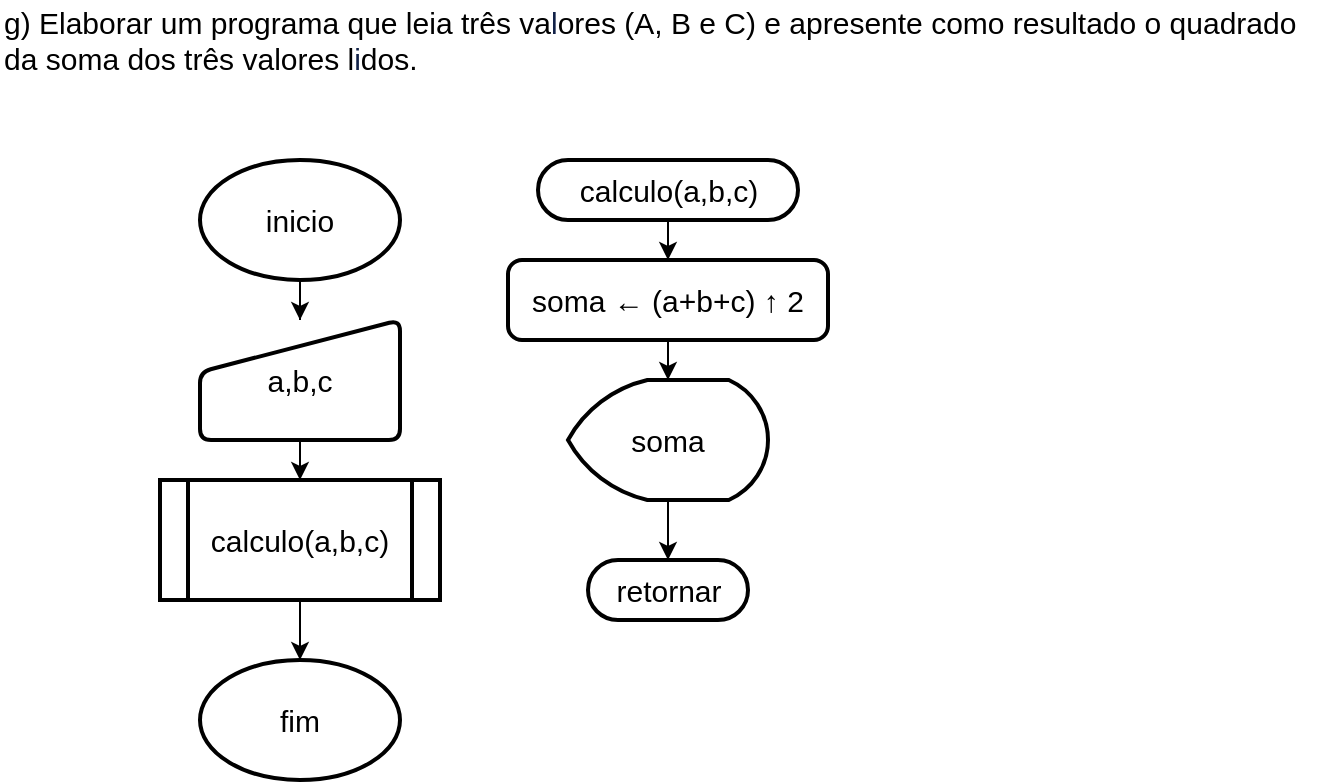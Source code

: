 <mxfile version="19.0.3" type="device"><diagram id="W4zhjbjKQNGenP02MBlL" name="Página-1"><mxGraphModel dx="1102" dy="865" grid="1" gridSize="10" guides="1" tooltips="1" connect="1" arrows="1" fold="1" page="1" pageScale="1" pageWidth="827" pageHeight="1169" math="0" shadow="0"><root><mxCell id="0"/><mxCell id="1" parent="0"/><mxCell id="TMCGMwo7jwROSs4g4wVu-1" value="&lt;span class=&quot;fontstyle0&quot; style=&quot;font-size: 15px;&quot;&gt;g) Elaborar um programa que leia três va&lt;/span&gt;&lt;span style=&quot;color: rgb(17, 33, 71); font-size: 15px;&quot; class=&quot;fontstyle0&quot;&gt;l&lt;/span&gt;&lt;span class=&quot;fontstyle0&quot; style=&quot;font-size: 15px;&quot;&gt;ores (A, B e C) e apresente como resultado o quadrado&lt;br style=&quot;font-size: 15px;&quot;&gt;da soma dos três valores l&lt;/span&gt;&lt;span style=&quot;color: rgb(17, 33, 71); font-size: 15px;&quot; class=&quot;fontstyle0&quot;&gt;i&lt;/span&gt;&lt;span class=&quot;fontstyle0&quot; style=&quot;font-size: 15px;&quot;&gt;dos.&lt;/span&gt; &lt;br style=&quot;font-size: 15px;&quot;&gt;" style="text;html=1;align=left;verticalAlign=middle;resizable=0;points=[];autosize=1;strokeColor=none;fillColor=none;fontSize=15;" vertex="1" parent="1"><mxGeometry width="660" height="40" as="geometry"/></mxCell><mxCell id="TMCGMwo7jwROSs4g4wVu-2" value="retornar" style="html=1;dashed=0;whitespace=wrap;shape=mxgraph.dfd.start;fontSize=15;strokeWidth=2;" vertex="1" parent="1"><mxGeometry x="294" y="280" width="80" height="30" as="geometry"/></mxCell><mxCell id="TMCGMwo7jwROSs4g4wVu-9" value="" style="edgeStyle=orthogonalEdgeStyle;rounded=0;orthogonalLoop=1;jettySize=auto;html=1;fontSize=15;" edge="1" parent="1" source="TMCGMwo7jwROSs4g4wVu-3" target="TMCGMwo7jwROSs4g4wVu-8"><mxGeometry relative="1" as="geometry"/></mxCell><mxCell id="TMCGMwo7jwROSs4g4wVu-3" value="calculo(a,b,c)" style="html=1;dashed=0;whitespace=wrap;shape=mxgraph.dfd.start;fontSize=15;strokeWidth=2;" vertex="1" parent="1"><mxGeometry x="269" y="80" width="130" height="30" as="geometry"/></mxCell><mxCell id="TMCGMwo7jwROSs4g4wVu-15" value="" style="edgeStyle=orthogonalEdgeStyle;rounded=0;orthogonalLoop=1;jettySize=auto;html=1;fontSize=15;" edge="1" parent="1" source="TMCGMwo7jwROSs4g4wVu-5" target="TMCGMwo7jwROSs4g4wVu-14"><mxGeometry relative="1" as="geometry"/></mxCell><mxCell id="TMCGMwo7jwROSs4g4wVu-5" value="a,b,c" style="html=1;strokeWidth=2;shape=manualInput;whiteSpace=wrap;rounded=1;size=26;arcSize=11;fontSize=15;" vertex="1" parent="1"><mxGeometry x="100" y="160" width="100" height="60" as="geometry"/></mxCell><mxCell id="TMCGMwo7jwROSs4g4wVu-6" value="fim" style="strokeWidth=2;html=1;shape=mxgraph.flowchart.start_1;whiteSpace=wrap;fontSize=15;" vertex="1" parent="1"><mxGeometry x="100" y="330" width="100" height="60" as="geometry"/></mxCell><mxCell id="TMCGMwo7jwROSs4g4wVu-13" value="" style="edgeStyle=orthogonalEdgeStyle;rounded=0;orthogonalLoop=1;jettySize=auto;html=1;fontSize=15;" edge="1" parent="1" source="TMCGMwo7jwROSs4g4wVu-7" target="TMCGMwo7jwROSs4g4wVu-5"><mxGeometry relative="1" as="geometry"/></mxCell><mxCell id="TMCGMwo7jwROSs4g4wVu-7" value="inicio" style="strokeWidth=2;html=1;shape=mxgraph.flowchart.start_1;whiteSpace=wrap;fontSize=15;" vertex="1" parent="1"><mxGeometry x="100" y="80" width="100" height="60" as="geometry"/></mxCell><mxCell id="TMCGMwo7jwROSs4g4wVu-11" value="" style="edgeStyle=orthogonalEdgeStyle;rounded=0;orthogonalLoop=1;jettySize=auto;html=1;fontSize=15;" edge="1" parent="1" source="TMCGMwo7jwROSs4g4wVu-8" target="TMCGMwo7jwROSs4g4wVu-10"><mxGeometry relative="1" as="geometry"/></mxCell><mxCell id="TMCGMwo7jwROSs4g4wVu-8" value="soma ← (a+b+c) ↑ 2" style="rounded=1;whiteSpace=wrap;html=1;absoluteArcSize=1;arcSize=14;strokeWidth=2;fontSize=15;" vertex="1" parent="1"><mxGeometry x="254" y="130" width="160" height="40" as="geometry"/></mxCell><mxCell id="TMCGMwo7jwROSs4g4wVu-12" value="" style="edgeStyle=orthogonalEdgeStyle;rounded=0;orthogonalLoop=1;jettySize=auto;html=1;fontSize=15;" edge="1" parent="1" source="TMCGMwo7jwROSs4g4wVu-10" target="TMCGMwo7jwROSs4g4wVu-2"><mxGeometry relative="1" as="geometry"/></mxCell><mxCell id="TMCGMwo7jwROSs4g4wVu-10" value="soma" style="strokeWidth=2;html=1;shape=mxgraph.flowchart.display;whiteSpace=wrap;fontSize=15;" vertex="1" parent="1"><mxGeometry x="284" y="190" width="100" height="60" as="geometry"/></mxCell><mxCell id="TMCGMwo7jwROSs4g4wVu-16" value="" style="edgeStyle=orthogonalEdgeStyle;rounded=0;orthogonalLoop=1;jettySize=auto;html=1;fontSize=15;" edge="1" parent="1" source="TMCGMwo7jwROSs4g4wVu-14" target="TMCGMwo7jwROSs4g4wVu-6"><mxGeometry relative="1" as="geometry"/></mxCell><mxCell id="TMCGMwo7jwROSs4g4wVu-14" value="calculo(a,b,c)" style="shape=process;whiteSpace=wrap;html=1;backgroundOutline=1;fontSize=15;strokeWidth=2;rounded=1;arcSize=0;" vertex="1" parent="1"><mxGeometry x="80" y="240" width="140" height="60" as="geometry"/></mxCell></root></mxGraphModel></diagram></mxfile>